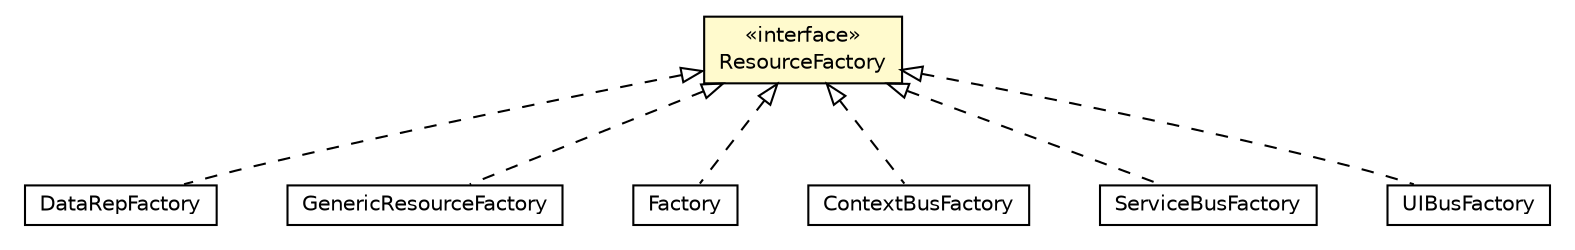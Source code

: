 #!/usr/local/bin/dot
#
# Class diagram 
# Generated by UMLGraph version R5_6-24-gf6e263 (http://www.umlgraph.org/)
#

digraph G {
	edge [fontname="Helvetica",fontsize=10,labelfontname="Helvetica",labelfontsize=10];
	node [fontname="Helvetica",fontsize=10,shape=plaintext];
	nodesep=0.25;
	ranksep=0.5;
	// org.universAAL.middleware.datarep.DataRepFactory
	c299217 [label=<<table title="org.universAAL.middleware.datarep.DataRepFactory" border="0" cellborder="1" cellspacing="0" cellpadding="2" port="p" href="../datarep/DataRepFactory.html">
		<tr><td><table border="0" cellspacing="0" cellpadding="1">
<tr><td align="center" balign="center"> DataRepFactory </td></tr>
		</table></td></tr>
		</table>>, URL="../datarep/DataRepFactory.html", fontname="Helvetica", fontcolor="black", fontsize=10.0];
	// org.universAAL.middleware.owl.generic.GenericResourceFactory
	c299260 [label=<<table title="org.universAAL.middleware.owl.generic.GenericResourceFactory" border="0" cellborder="1" cellspacing="0" cellpadding="2" port="p" href="../owl/generic/GenericResourceFactory.html">
		<tr><td><table border="0" cellspacing="0" cellpadding="1">
<tr><td align="center" balign="center"> GenericResourceFactory </td></tr>
		</table></td></tr>
		</table>>, URL="../owl/generic/GenericResourceFactory.html", fontname="Helvetica", fontcolor="black", fontsize=10.0];
	// org.universAAL.middleware.rdf.ResourceFactory
	c299277 [label=<<table title="org.universAAL.middleware.rdf.ResourceFactory" border="0" cellborder="1" cellspacing="0" cellpadding="2" port="p" bgcolor="lemonChiffon" href="./ResourceFactory.html">
		<tr><td><table border="0" cellspacing="0" cellpadding="1">
<tr><td align="center" balign="center"> &#171;interface&#187; </td></tr>
<tr><td align="center" balign="center"> ResourceFactory </td></tr>
		</table></td></tr>
		</table>>, URL="./ResourceFactory.html", fontname="Helvetica", fontcolor="black", fontsize=10.0];
	// org.universAAL.middleware.managers.configuration.core.owl.ConfigurationOntology.Factory
	c299457 [label=<<table title="org.universAAL.middleware.managers.configuration.core.owl.ConfigurationOntology.Factory" border="0" cellborder="1" cellspacing="0" cellpadding="2" port="p" href="../managers/configuration/core/owl/ConfigurationOntology.Factory.html">
		<tr><td><table border="0" cellspacing="0" cellpadding="1">
<tr><td align="center" balign="center"> Factory </td></tr>
		</table></td></tr>
		</table>>, URL="../managers/configuration/core/owl/ConfigurationOntology.Factory.html", fontname="Helvetica", fontcolor="black", fontsize=10.0];
	// org.universAAL.middleware.context.impl.ContextBusFactory
	c299512 [label=<<table title="org.universAAL.middleware.context.impl.ContextBusFactory" border="0" cellborder="1" cellspacing="0" cellpadding="2" port="p" href="../context/impl/ContextBusFactory.html">
		<tr><td><table border="0" cellspacing="0" cellpadding="1">
<tr><td align="center" balign="center"> ContextBusFactory </td></tr>
		</table></td></tr>
		</table>>, URL="../context/impl/ContextBusFactory.html", fontname="Helvetica", fontcolor="black", fontsize=10.0];
	// org.universAAL.middleware.service.impl.ServiceBusFactory
	c299549 [label=<<table title="org.universAAL.middleware.service.impl.ServiceBusFactory" border="0" cellborder="1" cellspacing="0" cellpadding="2" port="p" href="../service/impl/ServiceBusFactory.html">
		<tr><td><table border="0" cellspacing="0" cellpadding="1">
<tr><td align="center" balign="center"> ServiceBusFactory </td></tr>
		</table></td></tr>
		</table>>, URL="../service/impl/ServiceBusFactory.html", fontname="Helvetica", fontcolor="black", fontsize=10.0];
	// org.universAAL.middleware.ui.impl.UIBusFactory
	c299589 [label=<<table title="org.universAAL.middleware.ui.impl.UIBusFactory" border="0" cellborder="1" cellspacing="0" cellpadding="2" port="p" href="../ui/impl/UIBusFactory.html">
		<tr><td><table border="0" cellspacing="0" cellpadding="1">
<tr><td align="center" balign="center"> UIBusFactory </td></tr>
		</table></td></tr>
		</table>>, URL="../ui/impl/UIBusFactory.html", fontname="Helvetica", fontcolor="black", fontsize=10.0];
	//org.universAAL.middleware.datarep.DataRepFactory implements org.universAAL.middleware.rdf.ResourceFactory
	c299277:p -> c299217:p [dir=back,arrowtail=empty,style=dashed];
	//org.universAAL.middleware.owl.generic.GenericResourceFactory implements org.universAAL.middleware.rdf.ResourceFactory
	c299277:p -> c299260:p [dir=back,arrowtail=empty,style=dashed];
	//org.universAAL.middleware.managers.configuration.core.owl.ConfigurationOntology.Factory implements org.universAAL.middleware.rdf.ResourceFactory
	c299277:p -> c299457:p [dir=back,arrowtail=empty,style=dashed];
	//org.universAAL.middleware.context.impl.ContextBusFactory implements org.universAAL.middleware.rdf.ResourceFactory
	c299277:p -> c299512:p [dir=back,arrowtail=empty,style=dashed];
	//org.universAAL.middleware.service.impl.ServiceBusFactory implements org.universAAL.middleware.rdf.ResourceFactory
	c299277:p -> c299549:p [dir=back,arrowtail=empty,style=dashed];
	//org.universAAL.middleware.ui.impl.UIBusFactory implements org.universAAL.middleware.rdf.ResourceFactory
	c299277:p -> c299589:p [dir=back,arrowtail=empty,style=dashed];
}


